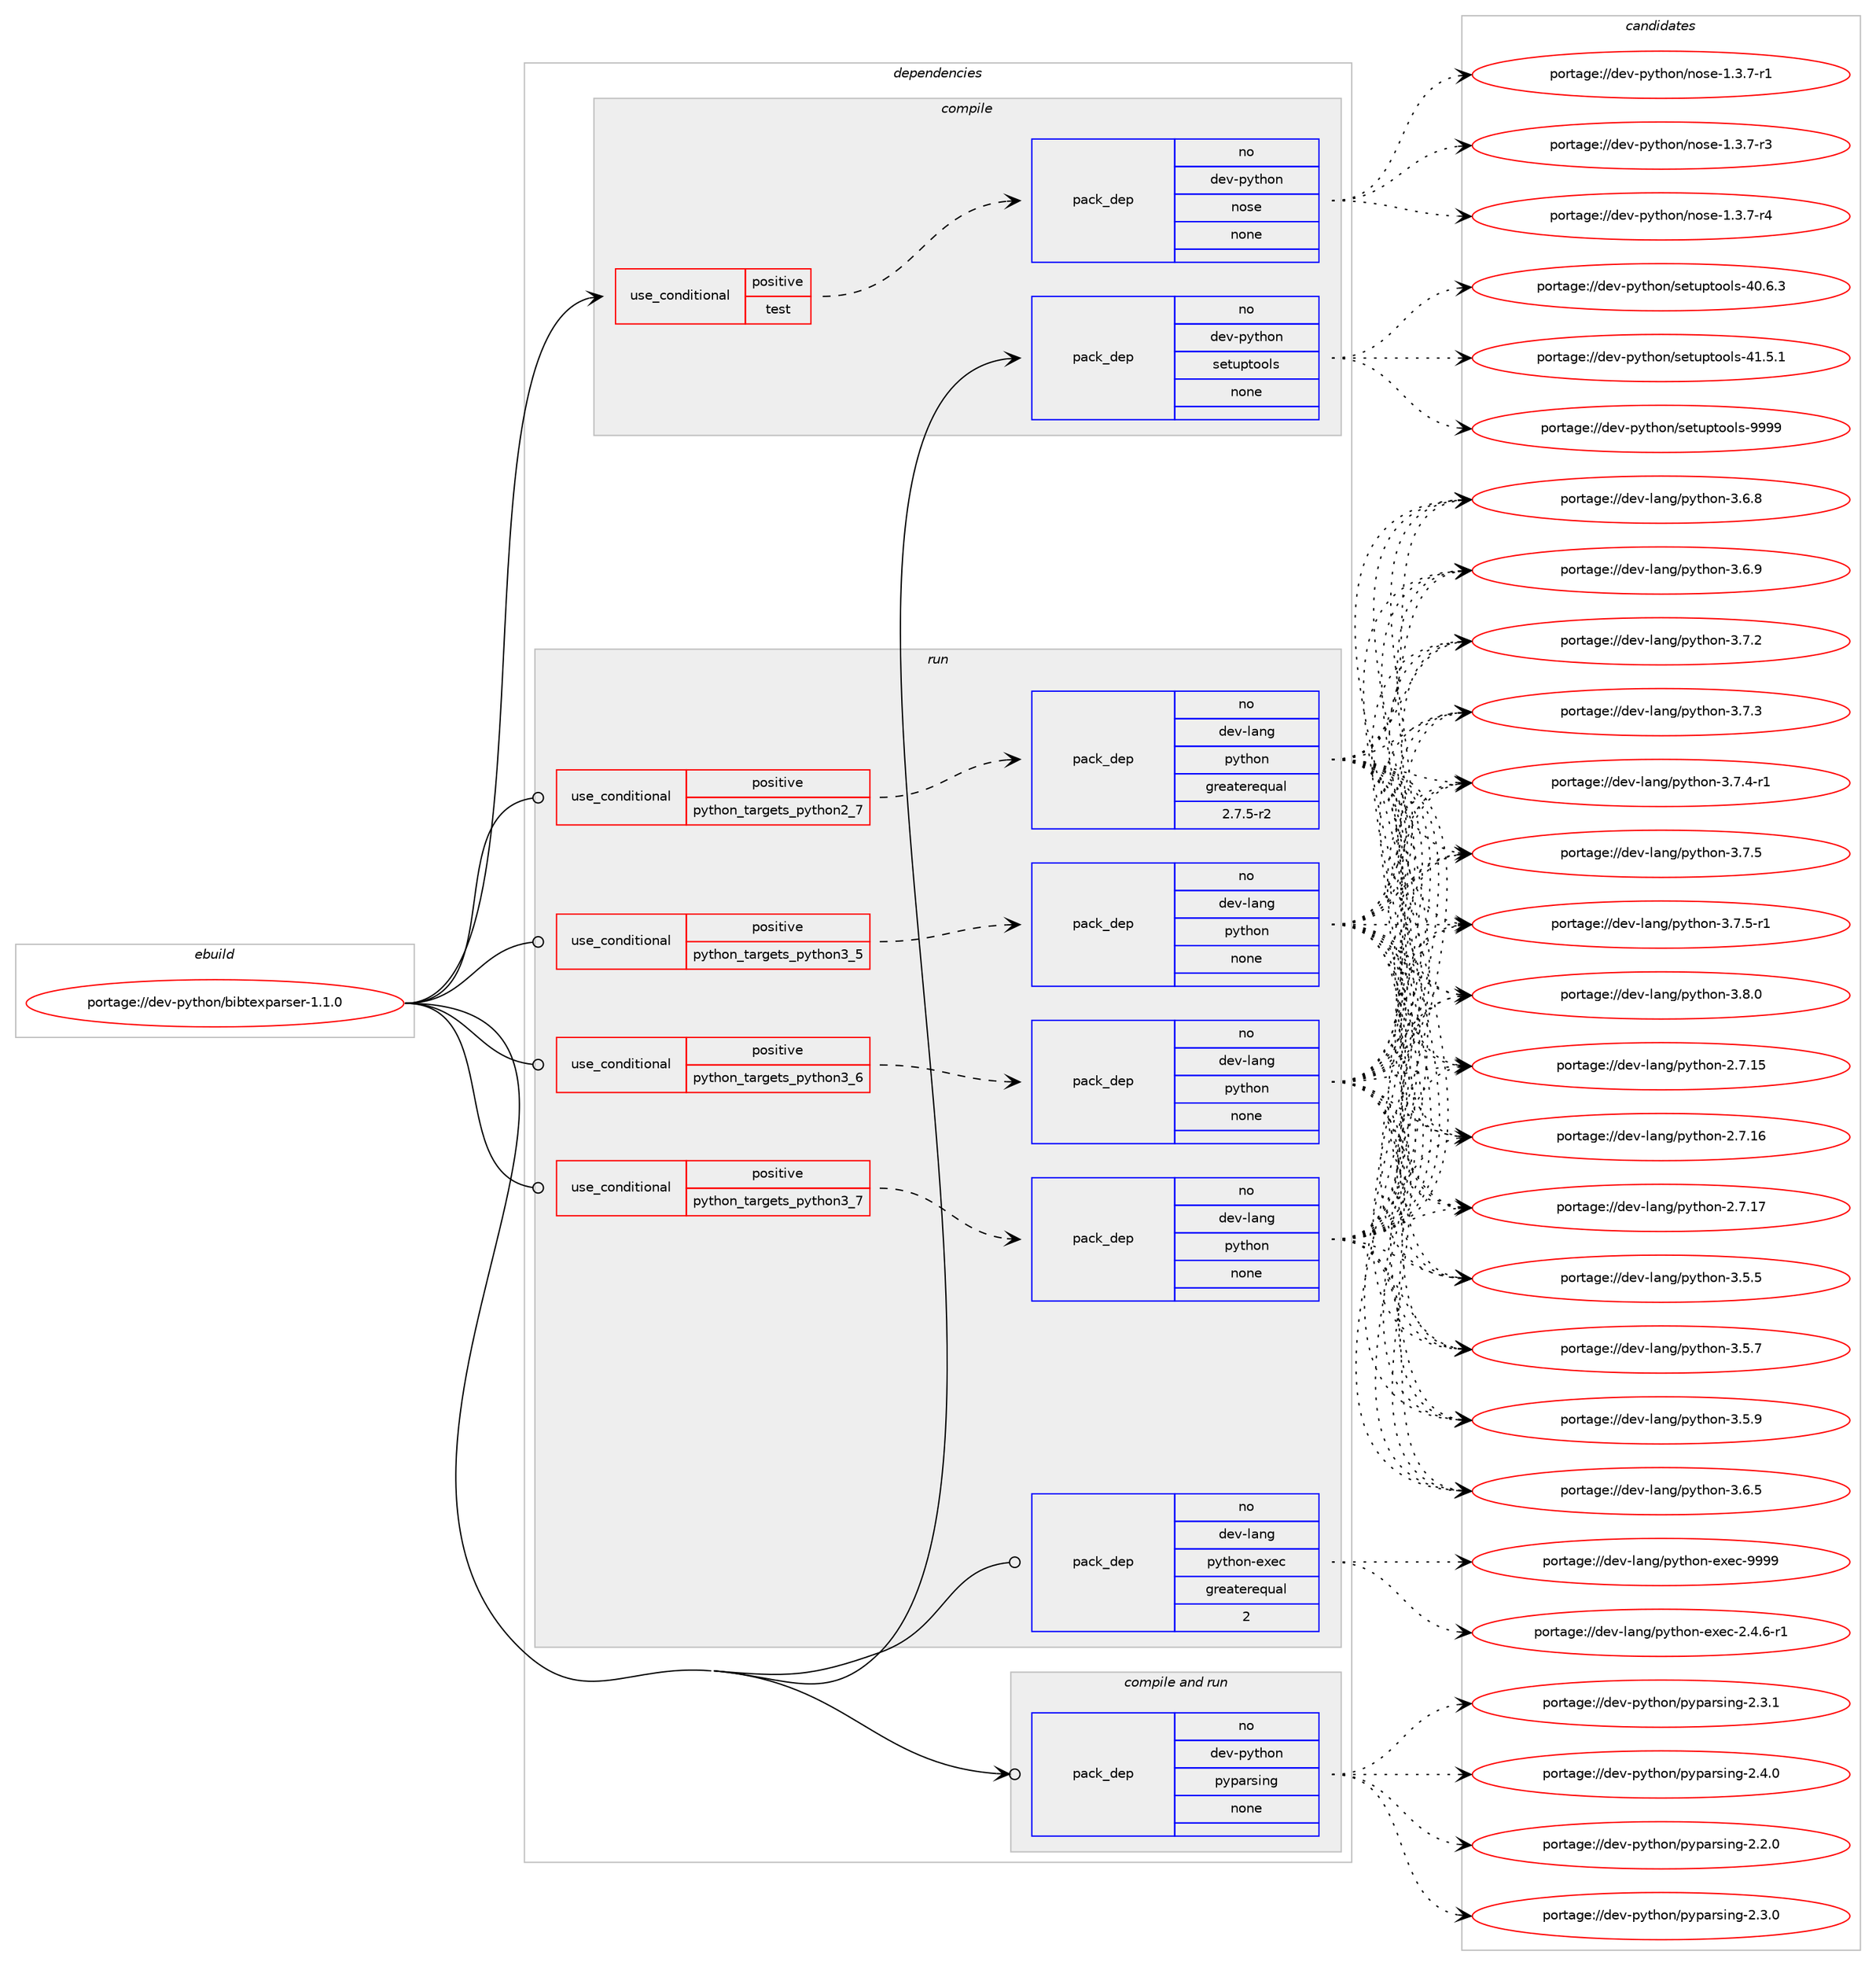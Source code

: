 digraph prolog {

# *************
# Graph options
# *************

newrank=true;
concentrate=true;
compound=true;
graph [rankdir=LR,fontname=Helvetica,fontsize=10,ranksep=1.5];#, ranksep=2.5, nodesep=0.2];
edge  [arrowhead=vee];
node  [fontname=Helvetica,fontsize=10];

# **********
# The ebuild
# **********

subgraph cluster_leftcol {
color=gray;
rank=same;
label=<<i>ebuild</i>>;
id [label="portage://dev-python/bibtexparser-1.1.0", color=red, width=4, href="../dev-python/bibtexparser-1.1.0.svg"];
}

# ****************
# The dependencies
# ****************

subgraph cluster_midcol {
color=gray;
label=<<i>dependencies</i>>;
subgraph cluster_compile {
fillcolor="#eeeeee";
style=filled;
label=<<i>compile</i>>;
subgraph cond26176 {
dependency131685 [label=<<TABLE BORDER="0" CELLBORDER="1" CELLSPACING="0" CELLPADDING="4"><TR><TD ROWSPAN="3" CELLPADDING="10">use_conditional</TD></TR><TR><TD>positive</TD></TR><TR><TD>test</TD></TR></TABLE>>, shape=none, color=red];
subgraph pack102205 {
dependency131686 [label=<<TABLE BORDER="0" CELLBORDER="1" CELLSPACING="0" CELLPADDING="4" WIDTH="220"><TR><TD ROWSPAN="6" CELLPADDING="30">pack_dep</TD></TR><TR><TD WIDTH="110">no</TD></TR><TR><TD>dev-python</TD></TR><TR><TD>nose</TD></TR><TR><TD>none</TD></TR><TR><TD></TD></TR></TABLE>>, shape=none, color=blue];
}
dependency131685:e -> dependency131686:w [weight=20,style="dashed",arrowhead="vee"];
}
id:e -> dependency131685:w [weight=20,style="solid",arrowhead="vee"];
subgraph pack102206 {
dependency131687 [label=<<TABLE BORDER="0" CELLBORDER="1" CELLSPACING="0" CELLPADDING="4" WIDTH="220"><TR><TD ROWSPAN="6" CELLPADDING="30">pack_dep</TD></TR><TR><TD WIDTH="110">no</TD></TR><TR><TD>dev-python</TD></TR><TR><TD>setuptools</TD></TR><TR><TD>none</TD></TR><TR><TD></TD></TR></TABLE>>, shape=none, color=blue];
}
id:e -> dependency131687:w [weight=20,style="solid",arrowhead="vee"];
}
subgraph cluster_compileandrun {
fillcolor="#eeeeee";
style=filled;
label=<<i>compile and run</i>>;
subgraph pack102207 {
dependency131688 [label=<<TABLE BORDER="0" CELLBORDER="1" CELLSPACING="0" CELLPADDING="4" WIDTH="220"><TR><TD ROWSPAN="6" CELLPADDING="30">pack_dep</TD></TR><TR><TD WIDTH="110">no</TD></TR><TR><TD>dev-python</TD></TR><TR><TD>pyparsing</TD></TR><TR><TD>none</TD></TR><TR><TD></TD></TR></TABLE>>, shape=none, color=blue];
}
id:e -> dependency131688:w [weight=20,style="solid",arrowhead="odotvee"];
}
subgraph cluster_run {
fillcolor="#eeeeee";
style=filled;
label=<<i>run</i>>;
subgraph cond26177 {
dependency131689 [label=<<TABLE BORDER="0" CELLBORDER="1" CELLSPACING="0" CELLPADDING="4"><TR><TD ROWSPAN="3" CELLPADDING="10">use_conditional</TD></TR><TR><TD>positive</TD></TR><TR><TD>python_targets_python2_7</TD></TR></TABLE>>, shape=none, color=red];
subgraph pack102208 {
dependency131690 [label=<<TABLE BORDER="0" CELLBORDER="1" CELLSPACING="0" CELLPADDING="4" WIDTH="220"><TR><TD ROWSPAN="6" CELLPADDING="30">pack_dep</TD></TR><TR><TD WIDTH="110">no</TD></TR><TR><TD>dev-lang</TD></TR><TR><TD>python</TD></TR><TR><TD>greaterequal</TD></TR><TR><TD>2.7.5-r2</TD></TR></TABLE>>, shape=none, color=blue];
}
dependency131689:e -> dependency131690:w [weight=20,style="dashed",arrowhead="vee"];
}
id:e -> dependency131689:w [weight=20,style="solid",arrowhead="odot"];
subgraph cond26178 {
dependency131691 [label=<<TABLE BORDER="0" CELLBORDER="1" CELLSPACING="0" CELLPADDING="4"><TR><TD ROWSPAN="3" CELLPADDING="10">use_conditional</TD></TR><TR><TD>positive</TD></TR><TR><TD>python_targets_python3_5</TD></TR></TABLE>>, shape=none, color=red];
subgraph pack102209 {
dependency131692 [label=<<TABLE BORDER="0" CELLBORDER="1" CELLSPACING="0" CELLPADDING="4" WIDTH="220"><TR><TD ROWSPAN="6" CELLPADDING="30">pack_dep</TD></TR><TR><TD WIDTH="110">no</TD></TR><TR><TD>dev-lang</TD></TR><TR><TD>python</TD></TR><TR><TD>none</TD></TR><TR><TD></TD></TR></TABLE>>, shape=none, color=blue];
}
dependency131691:e -> dependency131692:w [weight=20,style="dashed",arrowhead="vee"];
}
id:e -> dependency131691:w [weight=20,style="solid",arrowhead="odot"];
subgraph cond26179 {
dependency131693 [label=<<TABLE BORDER="0" CELLBORDER="1" CELLSPACING="0" CELLPADDING="4"><TR><TD ROWSPAN="3" CELLPADDING="10">use_conditional</TD></TR><TR><TD>positive</TD></TR><TR><TD>python_targets_python3_6</TD></TR></TABLE>>, shape=none, color=red];
subgraph pack102210 {
dependency131694 [label=<<TABLE BORDER="0" CELLBORDER="1" CELLSPACING="0" CELLPADDING="4" WIDTH="220"><TR><TD ROWSPAN="6" CELLPADDING="30">pack_dep</TD></TR><TR><TD WIDTH="110">no</TD></TR><TR><TD>dev-lang</TD></TR><TR><TD>python</TD></TR><TR><TD>none</TD></TR><TR><TD></TD></TR></TABLE>>, shape=none, color=blue];
}
dependency131693:e -> dependency131694:w [weight=20,style="dashed",arrowhead="vee"];
}
id:e -> dependency131693:w [weight=20,style="solid",arrowhead="odot"];
subgraph cond26180 {
dependency131695 [label=<<TABLE BORDER="0" CELLBORDER="1" CELLSPACING="0" CELLPADDING="4"><TR><TD ROWSPAN="3" CELLPADDING="10">use_conditional</TD></TR><TR><TD>positive</TD></TR><TR><TD>python_targets_python3_7</TD></TR></TABLE>>, shape=none, color=red];
subgraph pack102211 {
dependency131696 [label=<<TABLE BORDER="0" CELLBORDER="1" CELLSPACING="0" CELLPADDING="4" WIDTH="220"><TR><TD ROWSPAN="6" CELLPADDING="30">pack_dep</TD></TR><TR><TD WIDTH="110">no</TD></TR><TR><TD>dev-lang</TD></TR><TR><TD>python</TD></TR><TR><TD>none</TD></TR><TR><TD></TD></TR></TABLE>>, shape=none, color=blue];
}
dependency131695:e -> dependency131696:w [weight=20,style="dashed",arrowhead="vee"];
}
id:e -> dependency131695:w [weight=20,style="solid",arrowhead="odot"];
subgraph pack102212 {
dependency131697 [label=<<TABLE BORDER="0" CELLBORDER="1" CELLSPACING="0" CELLPADDING="4" WIDTH="220"><TR><TD ROWSPAN="6" CELLPADDING="30">pack_dep</TD></TR><TR><TD WIDTH="110">no</TD></TR><TR><TD>dev-lang</TD></TR><TR><TD>python-exec</TD></TR><TR><TD>greaterequal</TD></TR><TR><TD>2</TD></TR></TABLE>>, shape=none, color=blue];
}
id:e -> dependency131697:w [weight=20,style="solid",arrowhead="odot"];
}
}

# **************
# The candidates
# **************

subgraph cluster_choices {
rank=same;
color=gray;
label=<<i>candidates</i>>;

subgraph choice102205 {
color=black;
nodesep=1;
choiceportage10010111845112121116104111110471101111151014549465146554511449 [label="portage://dev-python/nose-1.3.7-r1", color=red, width=4,href="../dev-python/nose-1.3.7-r1.svg"];
choiceportage10010111845112121116104111110471101111151014549465146554511451 [label="portage://dev-python/nose-1.3.7-r3", color=red, width=4,href="../dev-python/nose-1.3.7-r3.svg"];
choiceportage10010111845112121116104111110471101111151014549465146554511452 [label="portage://dev-python/nose-1.3.7-r4", color=red, width=4,href="../dev-python/nose-1.3.7-r4.svg"];
dependency131686:e -> choiceportage10010111845112121116104111110471101111151014549465146554511449:w [style=dotted,weight="100"];
dependency131686:e -> choiceportage10010111845112121116104111110471101111151014549465146554511451:w [style=dotted,weight="100"];
dependency131686:e -> choiceportage10010111845112121116104111110471101111151014549465146554511452:w [style=dotted,weight="100"];
}
subgraph choice102206 {
color=black;
nodesep=1;
choiceportage100101118451121211161041111104711510111611711211611111110811545524846544651 [label="portage://dev-python/setuptools-40.6.3", color=red, width=4,href="../dev-python/setuptools-40.6.3.svg"];
choiceportage100101118451121211161041111104711510111611711211611111110811545524946534649 [label="portage://dev-python/setuptools-41.5.1", color=red, width=4,href="../dev-python/setuptools-41.5.1.svg"];
choiceportage10010111845112121116104111110471151011161171121161111111081154557575757 [label="portage://dev-python/setuptools-9999", color=red, width=4,href="../dev-python/setuptools-9999.svg"];
dependency131687:e -> choiceportage100101118451121211161041111104711510111611711211611111110811545524846544651:w [style=dotted,weight="100"];
dependency131687:e -> choiceportage100101118451121211161041111104711510111611711211611111110811545524946534649:w [style=dotted,weight="100"];
dependency131687:e -> choiceportage10010111845112121116104111110471151011161171121161111111081154557575757:w [style=dotted,weight="100"];
}
subgraph choice102207 {
color=black;
nodesep=1;
choiceportage100101118451121211161041111104711212111297114115105110103455046504648 [label="portage://dev-python/pyparsing-2.2.0", color=red, width=4,href="../dev-python/pyparsing-2.2.0.svg"];
choiceportage100101118451121211161041111104711212111297114115105110103455046514648 [label="portage://dev-python/pyparsing-2.3.0", color=red, width=4,href="../dev-python/pyparsing-2.3.0.svg"];
choiceportage100101118451121211161041111104711212111297114115105110103455046514649 [label="portage://dev-python/pyparsing-2.3.1", color=red, width=4,href="../dev-python/pyparsing-2.3.1.svg"];
choiceportage100101118451121211161041111104711212111297114115105110103455046524648 [label="portage://dev-python/pyparsing-2.4.0", color=red, width=4,href="../dev-python/pyparsing-2.4.0.svg"];
dependency131688:e -> choiceportage100101118451121211161041111104711212111297114115105110103455046504648:w [style=dotted,weight="100"];
dependency131688:e -> choiceportage100101118451121211161041111104711212111297114115105110103455046514648:w [style=dotted,weight="100"];
dependency131688:e -> choiceportage100101118451121211161041111104711212111297114115105110103455046514649:w [style=dotted,weight="100"];
dependency131688:e -> choiceportage100101118451121211161041111104711212111297114115105110103455046524648:w [style=dotted,weight="100"];
}
subgraph choice102208 {
color=black;
nodesep=1;
choiceportage10010111845108971101034711212111610411111045504655464953 [label="portage://dev-lang/python-2.7.15", color=red, width=4,href="../dev-lang/python-2.7.15.svg"];
choiceportage10010111845108971101034711212111610411111045504655464954 [label="portage://dev-lang/python-2.7.16", color=red, width=4,href="../dev-lang/python-2.7.16.svg"];
choiceportage10010111845108971101034711212111610411111045504655464955 [label="portage://dev-lang/python-2.7.17", color=red, width=4,href="../dev-lang/python-2.7.17.svg"];
choiceportage100101118451089711010347112121116104111110455146534653 [label="portage://dev-lang/python-3.5.5", color=red, width=4,href="../dev-lang/python-3.5.5.svg"];
choiceportage100101118451089711010347112121116104111110455146534655 [label="portage://dev-lang/python-3.5.7", color=red, width=4,href="../dev-lang/python-3.5.7.svg"];
choiceportage100101118451089711010347112121116104111110455146534657 [label="portage://dev-lang/python-3.5.9", color=red, width=4,href="../dev-lang/python-3.5.9.svg"];
choiceportage100101118451089711010347112121116104111110455146544653 [label="portage://dev-lang/python-3.6.5", color=red, width=4,href="../dev-lang/python-3.6.5.svg"];
choiceportage100101118451089711010347112121116104111110455146544656 [label="portage://dev-lang/python-3.6.8", color=red, width=4,href="../dev-lang/python-3.6.8.svg"];
choiceportage100101118451089711010347112121116104111110455146544657 [label="portage://dev-lang/python-3.6.9", color=red, width=4,href="../dev-lang/python-3.6.9.svg"];
choiceportage100101118451089711010347112121116104111110455146554650 [label="portage://dev-lang/python-3.7.2", color=red, width=4,href="../dev-lang/python-3.7.2.svg"];
choiceportage100101118451089711010347112121116104111110455146554651 [label="portage://dev-lang/python-3.7.3", color=red, width=4,href="../dev-lang/python-3.7.3.svg"];
choiceportage1001011184510897110103471121211161041111104551465546524511449 [label="portage://dev-lang/python-3.7.4-r1", color=red, width=4,href="../dev-lang/python-3.7.4-r1.svg"];
choiceportage100101118451089711010347112121116104111110455146554653 [label="portage://dev-lang/python-3.7.5", color=red, width=4,href="../dev-lang/python-3.7.5.svg"];
choiceportage1001011184510897110103471121211161041111104551465546534511449 [label="portage://dev-lang/python-3.7.5-r1", color=red, width=4,href="../dev-lang/python-3.7.5-r1.svg"];
choiceportage100101118451089711010347112121116104111110455146564648 [label="portage://dev-lang/python-3.8.0", color=red, width=4,href="../dev-lang/python-3.8.0.svg"];
dependency131690:e -> choiceportage10010111845108971101034711212111610411111045504655464953:w [style=dotted,weight="100"];
dependency131690:e -> choiceportage10010111845108971101034711212111610411111045504655464954:w [style=dotted,weight="100"];
dependency131690:e -> choiceportage10010111845108971101034711212111610411111045504655464955:w [style=dotted,weight="100"];
dependency131690:e -> choiceportage100101118451089711010347112121116104111110455146534653:w [style=dotted,weight="100"];
dependency131690:e -> choiceportage100101118451089711010347112121116104111110455146534655:w [style=dotted,weight="100"];
dependency131690:e -> choiceportage100101118451089711010347112121116104111110455146534657:w [style=dotted,weight="100"];
dependency131690:e -> choiceportage100101118451089711010347112121116104111110455146544653:w [style=dotted,weight="100"];
dependency131690:e -> choiceportage100101118451089711010347112121116104111110455146544656:w [style=dotted,weight="100"];
dependency131690:e -> choiceportage100101118451089711010347112121116104111110455146544657:w [style=dotted,weight="100"];
dependency131690:e -> choiceportage100101118451089711010347112121116104111110455146554650:w [style=dotted,weight="100"];
dependency131690:e -> choiceportage100101118451089711010347112121116104111110455146554651:w [style=dotted,weight="100"];
dependency131690:e -> choiceportage1001011184510897110103471121211161041111104551465546524511449:w [style=dotted,weight="100"];
dependency131690:e -> choiceportage100101118451089711010347112121116104111110455146554653:w [style=dotted,weight="100"];
dependency131690:e -> choiceportage1001011184510897110103471121211161041111104551465546534511449:w [style=dotted,weight="100"];
dependency131690:e -> choiceportage100101118451089711010347112121116104111110455146564648:w [style=dotted,weight="100"];
}
subgraph choice102209 {
color=black;
nodesep=1;
choiceportage10010111845108971101034711212111610411111045504655464953 [label="portage://dev-lang/python-2.7.15", color=red, width=4,href="../dev-lang/python-2.7.15.svg"];
choiceportage10010111845108971101034711212111610411111045504655464954 [label="portage://dev-lang/python-2.7.16", color=red, width=4,href="../dev-lang/python-2.7.16.svg"];
choiceportage10010111845108971101034711212111610411111045504655464955 [label="portage://dev-lang/python-2.7.17", color=red, width=4,href="../dev-lang/python-2.7.17.svg"];
choiceportage100101118451089711010347112121116104111110455146534653 [label="portage://dev-lang/python-3.5.5", color=red, width=4,href="../dev-lang/python-3.5.5.svg"];
choiceportage100101118451089711010347112121116104111110455146534655 [label="portage://dev-lang/python-3.5.7", color=red, width=4,href="../dev-lang/python-3.5.7.svg"];
choiceportage100101118451089711010347112121116104111110455146534657 [label="portage://dev-lang/python-3.5.9", color=red, width=4,href="../dev-lang/python-3.5.9.svg"];
choiceportage100101118451089711010347112121116104111110455146544653 [label="portage://dev-lang/python-3.6.5", color=red, width=4,href="../dev-lang/python-3.6.5.svg"];
choiceportage100101118451089711010347112121116104111110455146544656 [label="portage://dev-lang/python-3.6.8", color=red, width=4,href="../dev-lang/python-3.6.8.svg"];
choiceportage100101118451089711010347112121116104111110455146544657 [label="portage://dev-lang/python-3.6.9", color=red, width=4,href="../dev-lang/python-3.6.9.svg"];
choiceportage100101118451089711010347112121116104111110455146554650 [label="portage://dev-lang/python-3.7.2", color=red, width=4,href="../dev-lang/python-3.7.2.svg"];
choiceportage100101118451089711010347112121116104111110455146554651 [label="portage://dev-lang/python-3.7.3", color=red, width=4,href="../dev-lang/python-3.7.3.svg"];
choiceportage1001011184510897110103471121211161041111104551465546524511449 [label="portage://dev-lang/python-3.7.4-r1", color=red, width=4,href="../dev-lang/python-3.7.4-r1.svg"];
choiceportage100101118451089711010347112121116104111110455146554653 [label="portage://dev-lang/python-3.7.5", color=red, width=4,href="../dev-lang/python-3.7.5.svg"];
choiceportage1001011184510897110103471121211161041111104551465546534511449 [label="portage://dev-lang/python-3.7.5-r1", color=red, width=4,href="../dev-lang/python-3.7.5-r1.svg"];
choiceportage100101118451089711010347112121116104111110455146564648 [label="portage://dev-lang/python-3.8.0", color=red, width=4,href="../dev-lang/python-3.8.0.svg"];
dependency131692:e -> choiceportage10010111845108971101034711212111610411111045504655464953:w [style=dotted,weight="100"];
dependency131692:e -> choiceportage10010111845108971101034711212111610411111045504655464954:w [style=dotted,weight="100"];
dependency131692:e -> choiceportage10010111845108971101034711212111610411111045504655464955:w [style=dotted,weight="100"];
dependency131692:e -> choiceportage100101118451089711010347112121116104111110455146534653:w [style=dotted,weight="100"];
dependency131692:e -> choiceportage100101118451089711010347112121116104111110455146534655:w [style=dotted,weight="100"];
dependency131692:e -> choiceportage100101118451089711010347112121116104111110455146534657:w [style=dotted,weight="100"];
dependency131692:e -> choiceportage100101118451089711010347112121116104111110455146544653:w [style=dotted,weight="100"];
dependency131692:e -> choiceportage100101118451089711010347112121116104111110455146544656:w [style=dotted,weight="100"];
dependency131692:e -> choiceportage100101118451089711010347112121116104111110455146544657:w [style=dotted,weight="100"];
dependency131692:e -> choiceportage100101118451089711010347112121116104111110455146554650:w [style=dotted,weight="100"];
dependency131692:e -> choiceportage100101118451089711010347112121116104111110455146554651:w [style=dotted,weight="100"];
dependency131692:e -> choiceportage1001011184510897110103471121211161041111104551465546524511449:w [style=dotted,weight="100"];
dependency131692:e -> choiceportage100101118451089711010347112121116104111110455146554653:w [style=dotted,weight="100"];
dependency131692:e -> choiceportage1001011184510897110103471121211161041111104551465546534511449:w [style=dotted,weight="100"];
dependency131692:e -> choiceportage100101118451089711010347112121116104111110455146564648:w [style=dotted,weight="100"];
}
subgraph choice102210 {
color=black;
nodesep=1;
choiceportage10010111845108971101034711212111610411111045504655464953 [label="portage://dev-lang/python-2.7.15", color=red, width=4,href="../dev-lang/python-2.7.15.svg"];
choiceportage10010111845108971101034711212111610411111045504655464954 [label="portage://dev-lang/python-2.7.16", color=red, width=4,href="../dev-lang/python-2.7.16.svg"];
choiceportage10010111845108971101034711212111610411111045504655464955 [label="portage://dev-lang/python-2.7.17", color=red, width=4,href="../dev-lang/python-2.7.17.svg"];
choiceportage100101118451089711010347112121116104111110455146534653 [label="portage://dev-lang/python-3.5.5", color=red, width=4,href="../dev-lang/python-3.5.5.svg"];
choiceportage100101118451089711010347112121116104111110455146534655 [label="portage://dev-lang/python-3.5.7", color=red, width=4,href="../dev-lang/python-3.5.7.svg"];
choiceportage100101118451089711010347112121116104111110455146534657 [label="portage://dev-lang/python-3.5.9", color=red, width=4,href="../dev-lang/python-3.5.9.svg"];
choiceportage100101118451089711010347112121116104111110455146544653 [label="portage://dev-lang/python-3.6.5", color=red, width=4,href="../dev-lang/python-3.6.5.svg"];
choiceportage100101118451089711010347112121116104111110455146544656 [label="portage://dev-lang/python-3.6.8", color=red, width=4,href="../dev-lang/python-3.6.8.svg"];
choiceportage100101118451089711010347112121116104111110455146544657 [label="portage://dev-lang/python-3.6.9", color=red, width=4,href="../dev-lang/python-3.6.9.svg"];
choiceportage100101118451089711010347112121116104111110455146554650 [label="portage://dev-lang/python-3.7.2", color=red, width=4,href="../dev-lang/python-3.7.2.svg"];
choiceportage100101118451089711010347112121116104111110455146554651 [label="portage://dev-lang/python-3.7.3", color=red, width=4,href="../dev-lang/python-3.7.3.svg"];
choiceportage1001011184510897110103471121211161041111104551465546524511449 [label="portage://dev-lang/python-3.7.4-r1", color=red, width=4,href="../dev-lang/python-3.7.4-r1.svg"];
choiceportage100101118451089711010347112121116104111110455146554653 [label="portage://dev-lang/python-3.7.5", color=red, width=4,href="../dev-lang/python-3.7.5.svg"];
choiceportage1001011184510897110103471121211161041111104551465546534511449 [label="portage://dev-lang/python-3.7.5-r1", color=red, width=4,href="../dev-lang/python-3.7.5-r1.svg"];
choiceportage100101118451089711010347112121116104111110455146564648 [label="portage://dev-lang/python-3.8.0", color=red, width=4,href="../dev-lang/python-3.8.0.svg"];
dependency131694:e -> choiceportage10010111845108971101034711212111610411111045504655464953:w [style=dotted,weight="100"];
dependency131694:e -> choiceportage10010111845108971101034711212111610411111045504655464954:w [style=dotted,weight="100"];
dependency131694:e -> choiceportage10010111845108971101034711212111610411111045504655464955:w [style=dotted,weight="100"];
dependency131694:e -> choiceportage100101118451089711010347112121116104111110455146534653:w [style=dotted,weight="100"];
dependency131694:e -> choiceportage100101118451089711010347112121116104111110455146534655:w [style=dotted,weight="100"];
dependency131694:e -> choiceportage100101118451089711010347112121116104111110455146534657:w [style=dotted,weight="100"];
dependency131694:e -> choiceportage100101118451089711010347112121116104111110455146544653:w [style=dotted,weight="100"];
dependency131694:e -> choiceportage100101118451089711010347112121116104111110455146544656:w [style=dotted,weight="100"];
dependency131694:e -> choiceportage100101118451089711010347112121116104111110455146544657:w [style=dotted,weight="100"];
dependency131694:e -> choiceportage100101118451089711010347112121116104111110455146554650:w [style=dotted,weight="100"];
dependency131694:e -> choiceportage100101118451089711010347112121116104111110455146554651:w [style=dotted,weight="100"];
dependency131694:e -> choiceportage1001011184510897110103471121211161041111104551465546524511449:w [style=dotted,weight="100"];
dependency131694:e -> choiceportage100101118451089711010347112121116104111110455146554653:w [style=dotted,weight="100"];
dependency131694:e -> choiceportage1001011184510897110103471121211161041111104551465546534511449:w [style=dotted,weight="100"];
dependency131694:e -> choiceportage100101118451089711010347112121116104111110455146564648:w [style=dotted,weight="100"];
}
subgraph choice102211 {
color=black;
nodesep=1;
choiceportage10010111845108971101034711212111610411111045504655464953 [label="portage://dev-lang/python-2.7.15", color=red, width=4,href="../dev-lang/python-2.7.15.svg"];
choiceportage10010111845108971101034711212111610411111045504655464954 [label="portage://dev-lang/python-2.7.16", color=red, width=4,href="../dev-lang/python-2.7.16.svg"];
choiceportage10010111845108971101034711212111610411111045504655464955 [label="portage://dev-lang/python-2.7.17", color=red, width=4,href="../dev-lang/python-2.7.17.svg"];
choiceportage100101118451089711010347112121116104111110455146534653 [label="portage://dev-lang/python-3.5.5", color=red, width=4,href="../dev-lang/python-3.5.5.svg"];
choiceportage100101118451089711010347112121116104111110455146534655 [label="portage://dev-lang/python-3.5.7", color=red, width=4,href="../dev-lang/python-3.5.7.svg"];
choiceportage100101118451089711010347112121116104111110455146534657 [label="portage://dev-lang/python-3.5.9", color=red, width=4,href="../dev-lang/python-3.5.9.svg"];
choiceportage100101118451089711010347112121116104111110455146544653 [label="portage://dev-lang/python-3.6.5", color=red, width=4,href="../dev-lang/python-3.6.5.svg"];
choiceportage100101118451089711010347112121116104111110455146544656 [label="portage://dev-lang/python-3.6.8", color=red, width=4,href="../dev-lang/python-3.6.8.svg"];
choiceportage100101118451089711010347112121116104111110455146544657 [label="portage://dev-lang/python-3.6.9", color=red, width=4,href="../dev-lang/python-3.6.9.svg"];
choiceportage100101118451089711010347112121116104111110455146554650 [label="portage://dev-lang/python-3.7.2", color=red, width=4,href="../dev-lang/python-3.7.2.svg"];
choiceportage100101118451089711010347112121116104111110455146554651 [label="portage://dev-lang/python-3.7.3", color=red, width=4,href="../dev-lang/python-3.7.3.svg"];
choiceportage1001011184510897110103471121211161041111104551465546524511449 [label="portage://dev-lang/python-3.7.4-r1", color=red, width=4,href="../dev-lang/python-3.7.4-r1.svg"];
choiceportage100101118451089711010347112121116104111110455146554653 [label="portage://dev-lang/python-3.7.5", color=red, width=4,href="../dev-lang/python-3.7.5.svg"];
choiceportage1001011184510897110103471121211161041111104551465546534511449 [label="portage://dev-lang/python-3.7.5-r1", color=red, width=4,href="../dev-lang/python-3.7.5-r1.svg"];
choiceportage100101118451089711010347112121116104111110455146564648 [label="portage://dev-lang/python-3.8.0", color=red, width=4,href="../dev-lang/python-3.8.0.svg"];
dependency131696:e -> choiceportage10010111845108971101034711212111610411111045504655464953:w [style=dotted,weight="100"];
dependency131696:e -> choiceportage10010111845108971101034711212111610411111045504655464954:w [style=dotted,weight="100"];
dependency131696:e -> choiceportage10010111845108971101034711212111610411111045504655464955:w [style=dotted,weight="100"];
dependency131696:e -> choiceportage100101118451089711010347112121116104111110455146534653:w [style=dotted,weight="100"];
dependency131696:e -> choiceportage100101118451089711010347112121116104111110455146534655:w [style=dotted,weight="100"];
dependency131696:e -> choiceportage100101118451089711010347112121116104111110455146534657:w [style=dotted,weight="100"];
dependency131696:e -> choiceportage100101118451089711010347112121116104111110455146544653:w [style=dotted,weight="100"];
dependency131696:e -> choiceportage100101118451089711010347112121116104111110455146544656:w [style=dotted,weight="100"];
dependency131696:e -> choiceportage100101118451089711010347112121116104111110455146544657:w [style=dotted,weight="100"];
dependency131696:e -> choiceportage100101118451089711010347112121116104111110455146554650:w [style=dotted,weight="100"];
dependency131696:e -> choiceportage100101118451089711010347112121116104111110455146554651:w [style=dotted,weight="100"];
dependency131696:e -> choiceportage1001011184510897110103471121211161041111104551465546524511449:w [style=dotted,weight="100"];
dependency131696:e -> choiceportage100101118451089711010347112121116104111110455146554653:w [style=dotted,weight="100"];
dependency131696:e -> choiceportage1001011184510897110103471121211161041111104551465546534511449:w [style=dotted,weight="100"];
dependency131696:e -> choiceportage100101118451089711010347112121116104111110455146564648:w [style=dotted,weight="100"];
}
subgraph choice102212 {
color=black;
nodesep=1;
choiceportage10010111845108971101034711212111610411111045101120101994550465246544511449 [label="portage://dev-lang/python-exec-2.4.6-r1", color=red, width=4,href="../dev-lang/python-exec-2.4.6-r1.svg"];
choiceportage10010111845108971101034711212111610411111045101120101994557575757 [label="portage://dev-lang/python-exec-9999", color=red, width=4,href="../dev-lang/python-exec-9999.svg"];
dependency131697:e -> choiceportage10010111845108971101034711212111610411111045101120101994550465246544511449:w [style=dotted,weight="100"];
dependency131697:e -> choiceportage10010111845108971101034711212111610411111045101120101994557575757:w [style=dotted,weight="100"];
}
}

}
